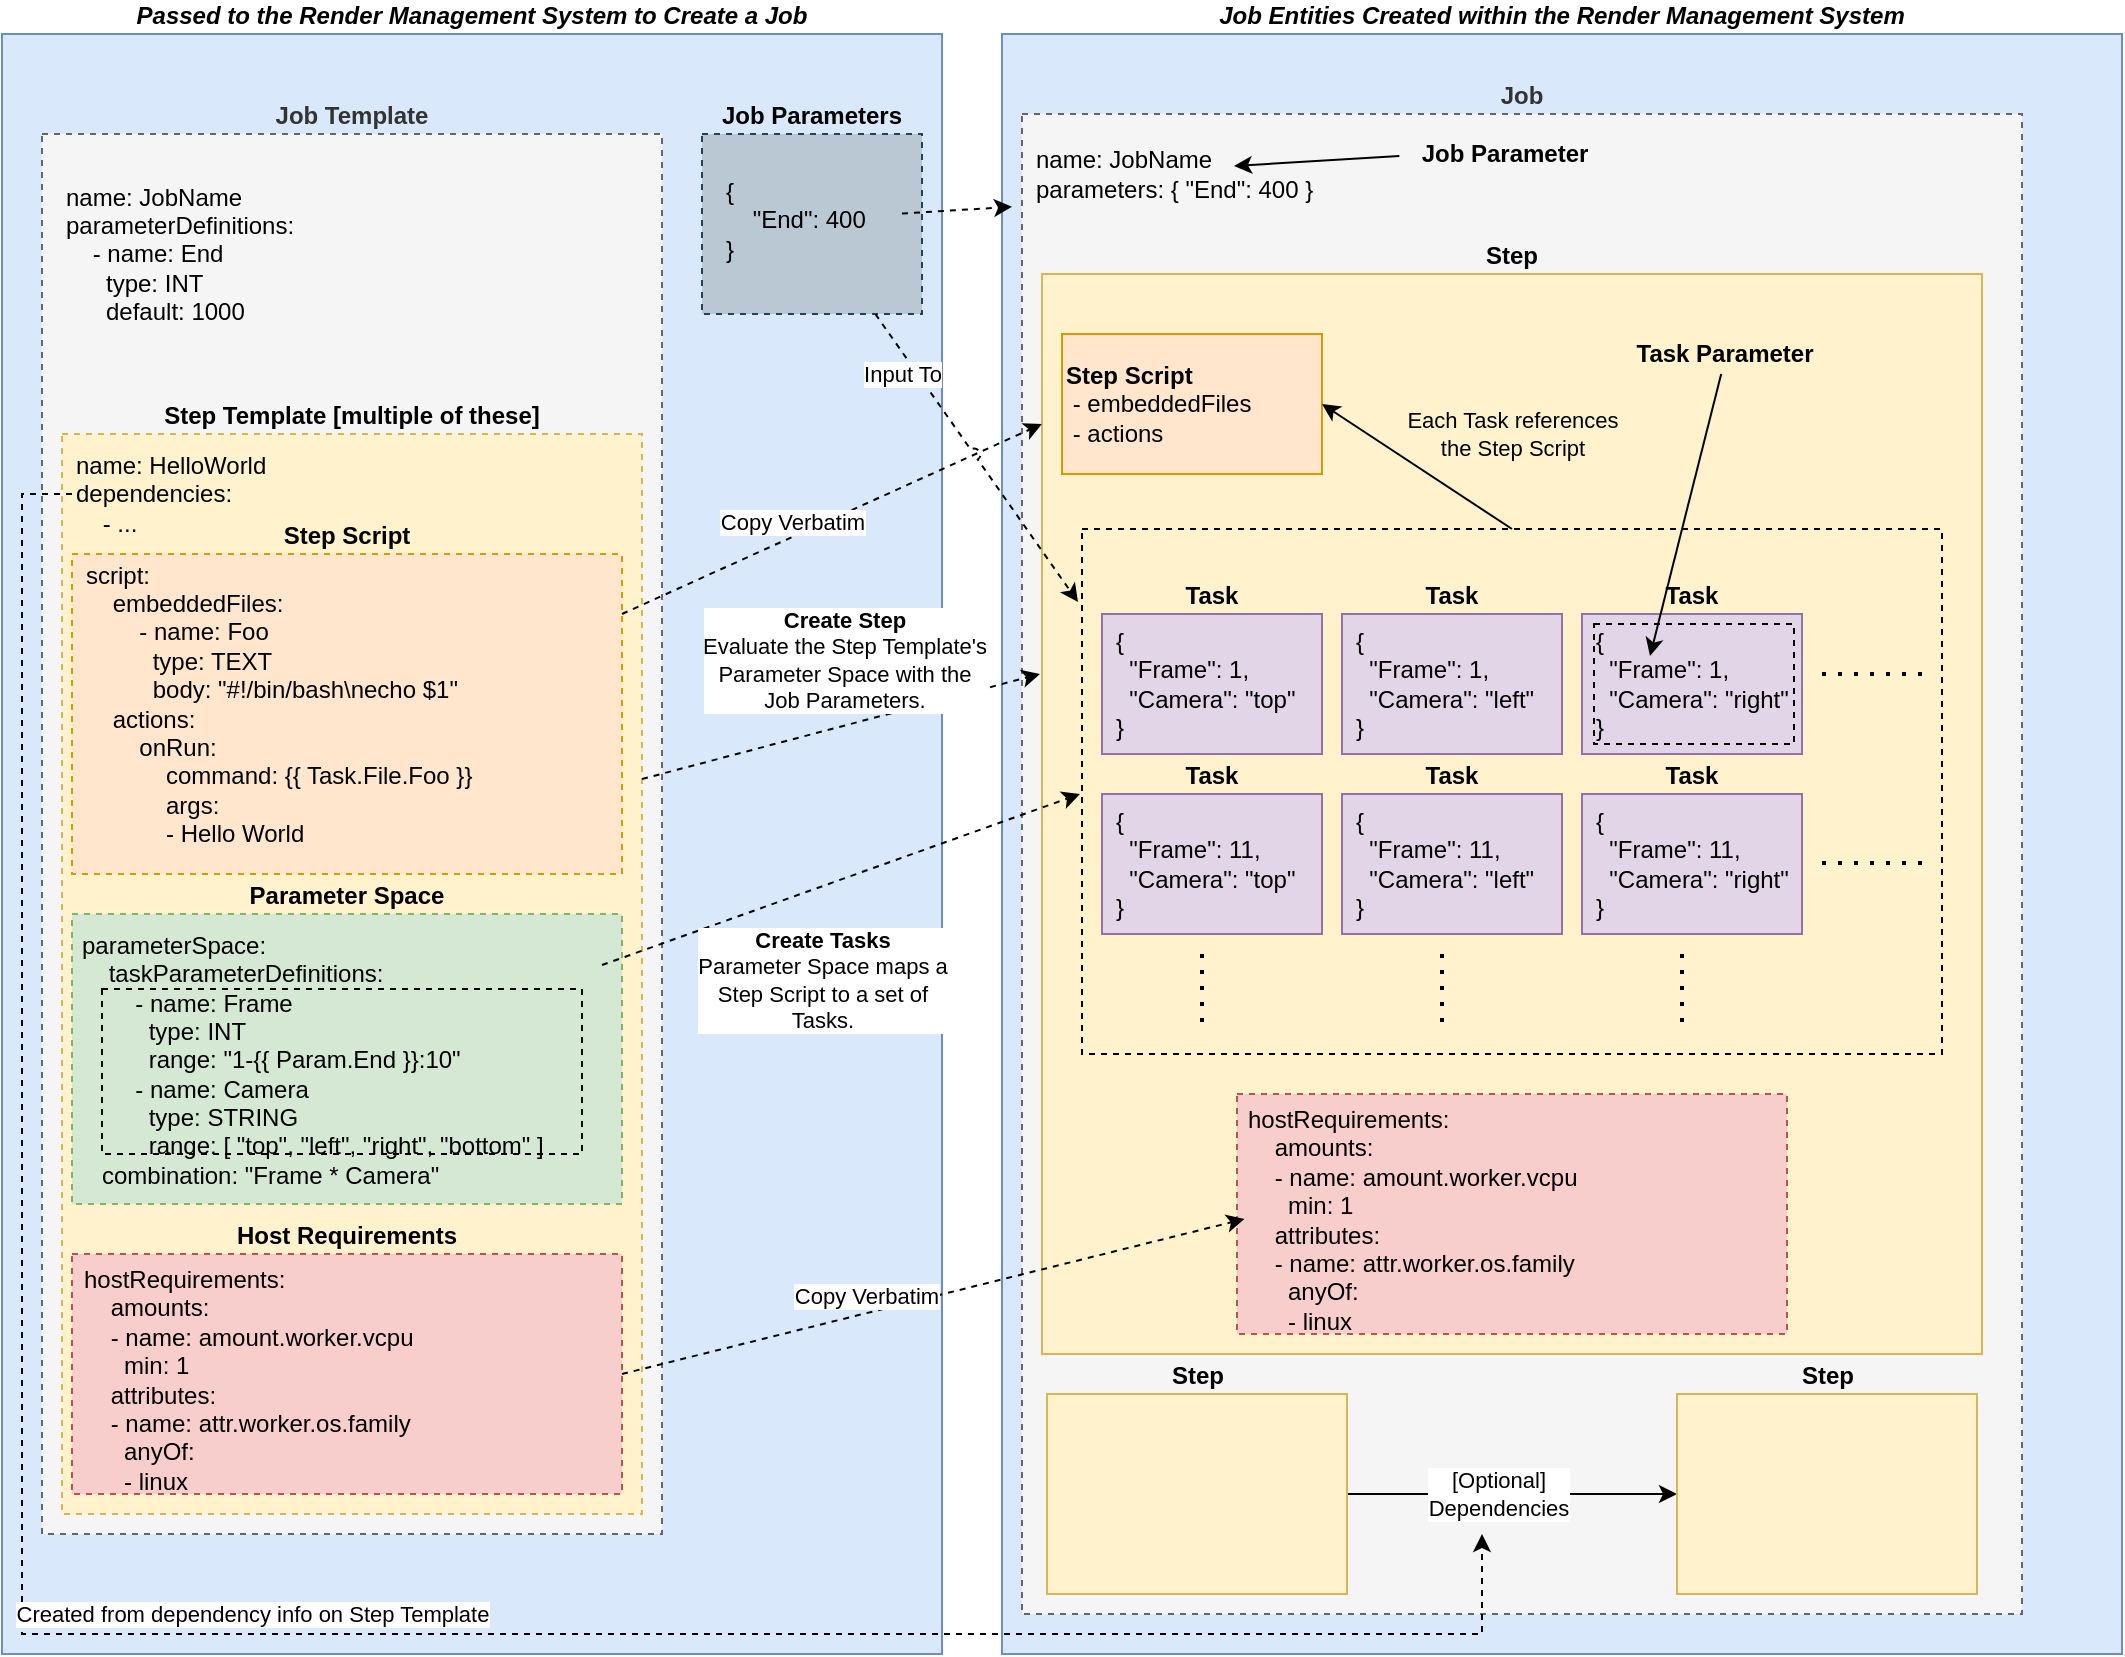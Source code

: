 <mxfile version="22.1.2" type="device">
  <diagram id="WBDGY5x0JgAei5BrbO27" name="Page-1">
    <mxGraphModel dx="1167" dy="1893" grid="1" gridSize="10" guides="1" tooltips="1" connect="1" arrows="1" fold="1" page="1" pageScale="1" pageWidth="850" pageHeight="1100" math="0" shadow="0">
      <root>
        <mxCell id="0" />
        <mxCell id="1" parent="0" />
        <mxCell id="ILg9kZDkX3ERjYSPc_mh-82" value="&lt;b&gt;&lt;i&gt;Job Entities Created within the Render Management System&lt;/i&gt;&lt;/b&gt;" style="rounded=0;whiteSpace=wrap;html=1;fillColor=#dae8fc;strokeColor=#6c8ebf;labelPosition=center;verticalLabelPosition=top;align=center;verticalAlign=bottom;" parent="1" vertex="1">
          <mxGeometry x="500" width="560" height="810" as="geometry" />
        </mxCell>
        <mxCell id="ILg9kZDkX3ERjYSPc_mh-81" value="&lt;b&gt;&lt;i&gt;Passed to the Render Management System to Create a Job&lt;/i&gt;&lt;/b&gt;" style="rounded=0;whiteSpace=wrap;html=1;fillColor=#dae8fc;strokeColor=#6c8ebf;labelPosition=center;verticalLabelPosition=top;align=center;verticalAlign=bottom;" parent="1" vertex="1">
          <mxGeometry width="470" height="810" as="geometry" />
        </mxCell>
        <mxCell id="ILg9kZDkX3ERjYSPc_mh-1" value="&lt;b&gt;Job Template&lt;br&gt;&lt;/b&gt;" style="rounded=0;whiteSpace=wrap;html=1;fillColor=#f5f5f5;dashed=1;labelPosition=center;verticalLabelPosition=top;align=center;verticalAlign=bottom;fontColor=#333333;strokeColor=#666666;" parent="1" vertex="1">
          <mxGeometry x="20" y="50" width="310" height="700" as="geometry" />
        </mxCell>
        <mxCell id="ILg9kZDkX3ERjYSPc_mh-2" value="&lt;b&gt;Step Template [multiple of these]&lt;/b&gt;" style="rounded=0;whiteSpace=wrap;html=1;fillColor=#fff2cc;dashed=1;labelPosition=center;verticalLabelPosition=top;align=center;verticalAlign=bottom;strokeColor=#d6b656;" parent="1" vertex="1">
          <mxGeometry x="30" y="200" width="290" height="540" as="geometry" />
        </mxCell>
        <mxCell id="ILg9kZDkX3ERjYSPc_mh-3" value="name: JobName&lt;br&gt;parameterDefinitions:&lt;br&gt;&amp;nbsp; &amp;nbsp; - name: End&lt;br&gt;&amp;nbsp; &amp;nbsp; &amp;nbsp; type: INT&lt;br&gt;&amp;nbsp; &amp;nbsp; &amp;nbsp; default: 1000&lt;br&gt;" style="text;html=1;strokeColor=none;fillColor=none;align=left;verticalAlign=middle;whiteSpace=wrap;rounded=0;dashed=1;labelPosition=center;verticalLabelPosition=middle;" parent="1" vertex="1">
          <mxGeometry x="30" y="60" width="210" height="100" as="geometry" />
        </mxCell>
        <mxCell id="ILg9kZDkX3ERjYSPc_mh-4" value="&lt;b&gt;Step Script&lt;/b&gt;" style="rounded=0;whiteSpace=wrap;html=1;fillColor=#ffe6cc;dashed=1;labelPosition=center;verticalLabelPosition=top;align=center;verticalAlign=bottom;strokeColor=#d79b00;" parent="1" vertex="1">
          <mxGeometry x="35" y="260" width="275" height="160" as="geometry" />
        </mxCell>
        <mxCell id="ILg9kZDkX3ERjYSPc_mh-5" value="script:&lt;br&gt;&amp;nbsp; &amp;nbsp; embeddedFiles:&lt;br&gt;&amp;nbsp; &amp;nbsp; &amp;nbsp; &amp;nbsp; - name: Foo&lt;br&gt;&amp;nbsp; &amp;nbsp; &amp;nbsp; &amp;nbsp; &amp;nbsp; type: TEXT&lt;br&gt;&amp;nbsp; &amp;nbsp; &amp;nbsp; &amp;nbsp; &amp;nbsp; body: &quot;#!/bin/bash\necho $1&quot;&lt;br&gt;&amp;nbsp; &amp;nbsp; actions:&lt;br&gt;&amp;nbsp; &amp;nbsp; &amp;nbsp; &amp;nbsp; onRun:&lt;br&gt;&amp;nbsp; &amp;nbsp; &amp;nbsp; &amp;nbsp; &amp;nbsp; &amp;nbsp; command: {{ Task.File.Foo }}&lt;br&gt;&amp;nbsp; &amp;nbsp; &amp;nbsp; &amp;nbsp; &amp;nbsp; &amp;nbsp; args:&lt;br&gt;&amp;nbsp; &amp;nbsp; &amp;nbsp; &amp;nbsp; &amp;nbsp; &amp;nbsp; - Hello World" style="text;html=1;strokeColor=none;fillColor=none;align=left;verticalAlign=middle;whiteSpace=wrap;rounded=0;dashed=1;" parent="1" vertex="1">
          <mxGeometry x="40" y="260" width="280" height="150" as="geometry" />
        </mxCell>
        <mxCell id="ILg9kZDkX3ERjYSPc_mh-6" value="name: HelloWorld&lt;br&gt;dependencies: &lt;br&gt;&amp;nbsp; &amp;nbsp; - ..." style="text;html=1;strokeColor=none;fillColor=none;align=left;verticalAlign=middle;whiteSpace=wrap;rounded=0;dashed=1;" parent="1" vertex="1">
          <mxGeometry x="35" y="210" width="260" height="40" as="geometry" />
        </mxCell>
        <mxCell id="ILg9kZDkX3ERjYSPc_mh-7" value="&lt;b&gt;Parameter Space&lt;/b&gt;" style="rounded=0;whiteSpace=wrap;html=1;fillColor=#d5e8d4;dashed=1;labelPosition=center;verticalLabelPosition=top;align=center;verticalAlign=bottom;strokeColor=#82b366;" parent="1" vertex="1">
          <mxGeometry x="35" y="440" width="275" height="145" as="geometry" />
        </mxCell>
        <mxCell id="ILg9kZDkX3ERjYSPc_mh-8" value="parameterSpace:&lt;br&gt;&amp;nbsp; &amp;nbsp; taskParameterDefinitions:&lt;br&gt;&amp;nbsp; &amp;nbsp; &amp;nbsp; &amp;nbsp; - name: Frame&lt;br&gt;&amp;nbsp; &amp;nbsp; &amp;nbsp; &amp;nbsp; &amp;nbsp; type: INT&lt;br&gt;&amp;nbsp; &amp;nbsp; &amp;nbsp; &amp;nbsp; &amp;nbsp; range: &quot;1-{{ Param.End }}:10&quot;&lt;br&gt;&amp;nbsp; &amp;nbsp; &amp;nbsp; &amp;nbsp; - name: Camera&lt;br&gt;&amp;nbsp; &amp;nbsp; &amp;nbsp; &amp;nbsp; &amp;nbsp; type: STRING&lt;br&gt;&amp;nbsp; &amp;nbsp; &amp;nbsp; &amp;nbsp; &amp;nbsp; range: [ &quot;top&quot;, &quot;left&quot;, &quot;right&quot;, &quot;bottom&quot; ]&lt;br&gt;&amp;nbsp; &amp;nbsp;combination: &quot;Frame * Camera&quot;" style="text;html=1;strokeColor=none;fillColor=none;align=left;verticalAlign=middle;whiteSpace=wrap;rounded=0;dashed=1;" parent="1" vertex="1">
          <mxGeometry x="37.5" y="450" width="262.5" height="125" as="geometry" />
        </mxCell>
        <mxCell id="ILg9kZDkX3ERjYSPc_mh-9" value="" style="rounded=0;whiteSpace=wrap;html=1;fillColor=none;dashed=1;labelPosition=center;verticalLabelPosition=top;align=center;verticalAlign=bottom;" parent="1" vertex="1">
          <mxGeometry x="50" y="477.5" width="240" height="82.5" as="geometry" />
        </mxCell>
        <mxCell id="ILg9kZDkX3ERjYSPc_mh-43" value="&lt;b&gt;Job Parameters&lt;/b&gt;" style="rounded=0;whiteSpace=wrap;html=1;dashed=1;labelPosition=center;verticalLabelPosition=top;align=center;verticalAlign=bottom;fillColor=#bac8d3;strokeColor=#23445d;" parent="1" vertex="1">
          <mxGeometry x="350" y="50" width="110" height="90" as="geometry" />
        </mxCell>
        <mxCell id="ILg9kZDkX3ERjYSPc_mh-45" value="{&lt;br&gt;&amp;nbsp; &amp;nbsp; &quot;End&quot;: 400&lt;br&gt;}" style="text;html=1;strokeColor=none;fillColor=none;align=left;verticalAlign=middle;whiteSpace=wrap;rounded=0;dashed=1;" parent="1" vertex="1">
          <mxGeometry x="360" y="60" width="90" height="65" as="geometry" />
        </mxCell>
        <mxCell id="ILg9kZDkX3ERjYSPc_mh-51" value="&lt;b&gt;Job&lt;br&gt;&lt;/b&gt;" style="rounded=0;whiteSpace=wrap;html=1;fillColor=#f5f5f5;dashed=1;labelPosition=center;verticalLabelPosition=top;align=center;verticalAlign=bottom;fontColor=#333333;strokeColor=#666666;" parent="1" vertex="1">
          <mxGeometry x="510" y="40" width="500" height="750" as="geometry" />
        </mxCell>
        <mxCell id="ILg9kZDkX3ERjYSPc_mh-52" value="name: JobName&lt;br&gt;parameters: { &quot;End&quot;: 400 }" style="text;html=1;strokeColor=none;fillColor=none;align=left;verticalAlign=middle;whiteSpace=wrap;rounded=0;dashed=1;labelPosition=center;verticalLabelPosition=middle;" parent="1" vertex="1">
          <mxGeometry x="515" y="40" width="210" height="60" as="geometry" />
        </mxCell>
        <mxCell id="ILg9kZDkX3ERjYSPc_mh-53" value="&lt;b&gt;Step&lt;/b&gt;" style="rounded=0;whiteSpace=wrap;html=1;fillColor=#fff2cc;strokeColor=#d6b656;labelPosition=center;verticalLabelPosition=top;align=center;verticalAlign=bottom;" parent="1" vertex="1">
          <mxGeometry x="520" y="120" width="470" height="540" as="geometry" />
        </mxCell>
        <mxCell id="ILg9kZDkX3ERjYSPc_mh-54" value="&lt;b&gt;Step Script&lt;/b&gt;&lt;br&gt;&amp;nbsp;- embeddedFiles&lt;br&gt;&amp;nbsp;- actions" style="rounded=0;whiteSpace=wrap;html=1;fillColor=#ffe6cc;strokeColor=#d79b00;labelPosition=center;verticalLabelPosition=middle;align=left;verticalAlign=middle;" parent="1" vertex="1">
          <mxGeometry x="530" y="150" width="130" height="70" as="geometry" />
        </mxCell>
        <mxCell id="ILg9kZDkX3ERjYSPc_mh-55" value="" style="rounded=0;whiteSpace=wrap;html=1;fillColor=none;dashed=1;labelPosition=center;verticalLabelPosition=top;align=center;verticalAlign=bottom;" parent="1" vertex="1">
          <mxGeometry x="540" y="247.5" width="430" height="262.5" as="geometry" />
        </mxCell>
        <mxCell id="ILg9kZDkX3ERjYSPc_mh-56" value="&lt;b&gt;Task&lt;/b&gt;" style="rounded=0;whiteSpace=wrap;html=1;fillColor=#e1d5e7;strokeColor=#9673a6;labelPosition=center;verticalLabelPosition=top;align=center;verticalAlign=bottom;" parent="1" vertex="1">
          <mxGeometry x="550" y="290" width="110" height="70" as="geometry" />
        </mxCell>
        <mxCell id="ILg9kZDkX3ERjYSPc_mh-57" value="{ &lt;br&gt;&amp;nbsp; &quot;Frame&quot;: 1,&lt;br&gt;&amp;nbsp; &quot;Camera&quot;: &quot;top&quot;&lt;br&gt;}" style="text;html=1;strokeColor=none;fillColor=none;align=left;verticalAlign=middle;whiteSpace=wrap;rounded=0;" parent="1" vertex="1">
          <mxGeometry x="555" y="295" width="100" height="60" as="geometry" />
        </mxCell>
        <mxCell id="ILg9kZDkX3ERjYSPc_mh-58" value="&lt;b&gt;Task&lt;/b&gt;" style="rounded=0;whiteSpace=wrap;html=1;fillColor=#e1d5e7;strokeColor=#9673a6;labelPosition=center;verticalLabelPosition=top;align=center;verticalAlign=bottom;" parent="1" vertex="1">
          <mxGeometry x="670" y="290" width="110" height="70" as="geometry" />
        </mxCell>
        <mxCell id="ILg9kZDkX3ERjYSPc_mh-59" value="{ &lt;br&gt;&amp;nbsp; &quot;Frame&quot;: 1,&lt;br&gt;&amp;nbsp; &quot;Camera&quot;: &quot;left&quot;&lt;br&gt;}" style="text;html=1;strokeColor=none;fillColor=none;align=left;verticalAlign=middle;whiteSpace=wrap;rounded=0;" parent="1" vertex="1">
          <mxGeometry x="675" y="295" width="100" height="60" as="geometry" />
        </mxCell>
        <mxCell id="ILg9kZDkX3ERjYSPc_mh-60" value="&lt;b&gt;Task&lt;/b&gt;" style="rounded=0;whiteSpace=wrap;html=1;fillColor=#e1d5e7;strokeColor=#9673a6;labelPosition=center;verticalLabelPosition=top;align=center;verticalAlign=bottom;" parent="1" vertex="1">
          <mxGeometry x="790" y="290" width="110" height="70" as="geometry" />
        </mxCell>
        <mxCell id="ILg9kZDkX3ERjYSPc_mh-61" value="{ &lt;br&gt;&amp;nbsp; &quot;Frame&quot;: 1,&lt;br&gt;&amp;nbsp; &quot;Camera&quot;: &quot;right&quot;&lt;br&gt;}" style="text;html=1;strokeColor=none;fillColor=none;align=left;verticalAlign=middle;whiteSpace=wrap;rounded=0;" parent="1" vertex="1">
          <mxGeometry x="795" y="295" width="100" height="60" as="geometry" />
        </mxCell>
        <mxCell id="ILg9kZDkX3ERjYSPc_mh-62" value="&lt;b&gt;Task&lt;/b&gt;" style="rounded=0;whiteSpace=wrap;html=1;fillColor=#e1d5e7;strokeColor=#9673a6;labelPosition=center;verticalLabelPosition=top;align=center;verticalAlign=bottom;" parent="1" vertex="1">
          <mxGeometry x="550" y="380" width="110" height="70" as="geometry" />
        </mxCell>
        <mxCell id="ILg9kZDkX3ERjYSPc_mh-63" value="{ &lt;br&gt;&amp;nbsp; &quot;Frame&quot;: 11,&lt;br&gt;&amp;nbsp; &quot;Camera&quot;: &quot;top&quot;&lt;br&gt;}" style="text;html=1;strokeColor=none;fillColor=none;align=left;verticalAlign=middle;whiteSpace=wrap;rounded=0;" parent="1" vertex="1">
          <mxGeometry x="555" y="385" width="100" height="60" as="geometry" />
        </mxCell>
        <mxCell id="ILg9kZDkX3ERjYSPc_mh-64" value="&lt;b&gt;Task&lt;/b&gt;" style="rounded=0;whiteSpace=wrap;html=1;fillColor=#e1d5e7;strokeColor=#9673a6;labelPosition=center;verticalLabelPosition=top;align=center;verticalAlign=bottom;" parent="1" vertex="1">
          <mxGeometry x="670" y="380" width="110" height="70" as="geometry" />
        </mxCell>
        <mxCell id="ILg9kZDkX3ERjYSPc_mh-65" value="{ &lt;br&gt;&amp;nbsp; &quot;Frame&quot;: 11,&lt;br&gt;&amp;nbsp; &quot;Camera&quot;: &quot;left&quot;&lt;br&gt;}" style="text;html=1;strokeColor=none;fillColor=none;align=left;verticalAlign=middle;whiteSpace=wrap;rounded=0;" parent="1" vertex="1">
          <mxGeometry x="675" y="385" width="100" height="60" as="geometry" />
        </mxCell>
        <mxCell id="ILg9kZDkX3ERjYSPc_mh-66" value="&lt;b&gt;Task&lt;/b&gt;" style="rounded=0;whiteSpace=wrap;html=1;fillColor=#e1d5e7;strokeColor=#9673a6;labelPosition=center;verticalLabelPosition=top;align=center;verticalAlign=bottom;" parent="1" vertex="1">
          <mxGeometry x="790" y="380" width="110" height="70" as="geometry" />
        </mxCell>
        <mxCell id="ILg9kZDkX3ERjYSPc_mh-67" value="{ &lt;br&gt;&amp;nbsp; &quot;Frame&quot;: 11,&lt;br&gt;&amp;nbsp; &quot;Camera&quot;: &quot;right&quot;&lt;br&gt;}" style="text;html=1;strokeColor=none;fillColor=none;align=left;verticalAlign=middle;whiteSpace=wrap;rounded=0;" parent="1" vertex="1">
          <mxGeometry x="795" y="385" width="100" height="60" as="geometry" />
        </mxCell>
        <mxCell id="ILg9kZDkX3ERjYSPc_mh-68" value="" style="endArrow=none;dashed=1;html=1;dashPattern=1 3;strokeWidth=2;rounded=0;" parent="1" edge="1">
          <mxGeometry width="50" height="50" relative="1" as="geometry">
            <mxPoint x="910" y="320" as="sourcePoint" />
            <mxPoint x="960" y="320" as="targetPoint" />
          </mxGeometry>
        </mxCell>
        <mxCell id="ILg9kZDkX3ERjYSPc_mh-69" value="" style="endArrow=none;dashed=1;html=1;dashPattern=1 3;strokeWidth=2;rounded=0;" parent="1" edge="1">
          <mxGeometry width="50" height="50" relative="1" as="geometry">
            <mxPoint x="910" y="414.5" as="sourcePoint" />
            <mxPoint x="960" y="414.5" as="targetPoint" />
          </mxGeometry>
        </mxCell>
        <mxCell id="ILg9kZDkX3ERjYSPc_mh-70" value="" style="endArrow=none;dashed=1;html=1;dashPattern=1 3;strokeWidth=2;rounded=0;" parent="1" edge="1">
          <mxGeometry width="50" height="50" relative="1" as="geometry">
            <mxPoint x="600" y="460" as="sourcePoint" />
            <mxPoint x="600" y="500" as="targetPoint" />
          </mxGeometry>
        </mxCell>
        <mxCell id="ILg9kZDkX3ERjYSPc_mh-71" value="" style="endArrow=none;dashed=1;html=1;dashPattern=1 3;strokeWidth=2;rounded=0;" parent="1" edge="1">
          <mxGeometry width="50" height="50" relative="1" as="geometry">
            <mxPoint x="720" y="460" as="sourcePoint" />
            <mxPoint x="720" y="500" as="targetPoint" />
          </mxGeometry>
        </mxCell>
        <mxCell id="ILg9kZDkX3ERjYSPc_mh-72" value="" style="endArrow=none;dashed=1;html=1;dashPattern=1 3;strokeWidth=2;rounded=0;" parent="1" edge="1">
          <mxGeometry width="50" height="50" relative="1" as="geometry">
            <mxPoint x="840" y="460" as="sourcePoint" />
            <mxPoint x="840" y="500" as="targetPoint" />
          </mxGeometry>
        </mxCell>
        <mxCell id="ILg9kZDkX3ERjYSPc_mh-73" value="" style="endArrow=classic;html=1;rounded=0;entryX=1;entryY=0.5;entryDx=0;entryDy=0;exitX=0.5;exitY=0;exitDx=0;exitDy=0;" parent="1" source="ILg9kZDkX3ERjYSPc_mh-55" target="ILg9kZDkX3ERjYSPc_mh-54" edge="1">
          <mxGeometry width="50" height="50" relative="1" as="geometry">
            <mxPoint x="560" y="340" as="sourcePoint" />
            <mxPoint x="610" y="290" as="targetPoint" />
          </mxGeometry>
        </mxCell>
        <mxCell id="ILg9kZDkX3ERjYSPc_mh-74" value="Each Task&amp;nbsp;references&lt;br&gt;the Step Script" style="edgeLabel;html=1;align=center;verticalAlign=middle;resizable=0;points=[];labelBackgroundColor=none;" parent="ILg9kZDkX3ERjYSPc_mh-73" vertex="1" connectable="0">
          <mxGeometry x="0.169" y="-2" relative="1" as="geometry">
            <mxPoint x="54" y="-10" as="offset" />
          </mxGeometry>
        </mxCell>
        <mxCell id="ILg9kZDkX3ERjYSPc_mh-75" style="edgeStyle=none;rounded=0;orthogonalLoop=1;jettySize=auto;html=1;entryX=0;entryY=0.5;entryDx=0;entryDy=0;" parent="1" source="ILg9kZDkX3ERjYSPc_mh-77" target="ILg9kZDkX3ERjYSPc_mh-78" edge="1">
          <mxGeometry relative="1" as="geometry" />
        </mxCell>
        <mxCell id="ILg9kZDkX3ERjYSPc_mh-76" value="[Optional]&lt;br&gt;Dependencies" style="edgeLabel;html=1;align=center;verticalAlign=middle;resizable=0;points=[];" parent="ILg9kZDkX3ERjYSPc_mh-75" vertex="1" connectable="0">
          <mxGeometry x="-0.539" y="-1" relative="1" as="geometry">
            <mxPoint x="37" y="-1" as="offset" />
          </mxGeometry>
        </mxCell>
        <mxCell id="ILg9kZDkX3ERjYSPc_mh-77" value="&lt;b&gt;Step&lt;/b&gt;" style="rounded=0;whiteSpace=wrap;html=1;fillColor=#fff2cc;strokeColor=#d6b656;labelPosition=center;verticalLabelPosition=top;align=center;verticalAlign=bottom;" parent="1" vertex="1">
          <mxGeometry x="522.5" y="680" width="150" height="100" as="geometry" />
        </mxCell>
        <mxCell id="ILg9kZDkX3ERjYSPc_mh-78" value="&lt;b&gt;Step&lt;/b&gt;" style="rounded=0;whiteSpace=wrap;html=1;fillColor=#fff2cc;strokeColor=#d6b656;labelPosition=center;verticalLabelPosition=top;align=center;verticalAlign=bottom;" parent="1" vertex="1">
          <mxGeometry x="837.5" y="680" width="150" height="100" as="geometry" />
        </mxCell>
        <mxCell id="ILg9kZDkX3ERjYSPc_mh-79" style="edgeStyle=orthogonalEdgeStyle;rounded=0;jumpStyle=arc;orthogonalLoop=1;jettySize=auto;html=1;exitX=0.5;exitY=1;exitDx=0;exitDy=0;dashed=1;" parent="1" source="ILg9kZDkX3ERjYSPc_mh-53" target="ILg9kZDkX3ERjYSPc_mh-53" edge="1">
          <mxGeometry relative="1" as="geometry" />
        </mxCell>
        <mxCell id="ILg9kZDkX3ERjYSPc_mh-14" style="rounded=0;orthogonalLoop=1;jettySize=auto;html=1;entryX=0;entryY=0.5;entryDx=0;entryDy=0;dashed=1;jumpStyle=arc;" parent="1" edge="1">
          <mxGeometry relative="1" as="geometry">
            <mxPoint x="520" y="195" as="targetPoint" />
            <mxPoint x="310" y="290" as="sourcePoint" />
          </mxGeometry>
        </mxCell>
        <mxCell id="ILg9kZDkX3ERjYSPc_mh-15" value="Copy Verbatim" style="edgeLabel;html=1;align=center;verticalAlign=middle;resizable=0;points=[];" parent="ILg9kZDkX3ERjYSPc_mh-14" vertex="1" connectable="0">
          <mxGeometry x="-0.266" y="-3" relative="1" as="geometry">
            <mxPoint x="7" y="-14" as="offset" />
          </mxGeometry>
        </mxCell>
        <mxCell id="ILg9kZDkX3ERjYSPc_mh-34" style="edgeStyle=none;rounded=0;orthogonalLoop=1;jettySize=auto;html=1;dashed=1;" parent="1" source="ILg9kZDkX3ERjYSPc_mh-8" edge="1">
          <mxGeometry relative="1" as="geometry">
            <mxPoint x="539" y="380" as="targetPoint" />
          </mxGeometry>
        </mxCell>
        <mxCell id="ILg9kZDkX3ERjYSPc_mh-35" value="&lt;b&gt;Create Tasks&lt;/b&gt;&lt;br&gt;Parameter Space maps a&lt;br&gt;Step Script to a set of&lt;br&gt;Tasks." style="edgeLabel;html=1;align=center;verticalAlign=middle;resizable=0;points=[];labelBackgroundColor=default;" parent="ILg9kZDkX3ERjYSPc_mh-34" vertex="1" connectable="0">
          <mxGeometry x="-0.429" y="-5" relative="1" as="geometry">
            <mxPoint x="40" y="27" as="offset" />
          </mxGeometry>
        </mxCell>
        <mxCell id="ILg9kZDkX3ERjYSPc_mh-46" style="edgeStyle=orthogonalEdgeStyle;rounded=0;jumpStyle=arc;orthogonalLoop=1;jettySize=auto;html=1;dashed=1;" parent="1" source="ILg9kZDkX3ERjYSPc_mh-6" edge="1">
          <mxGeometry relative="1" as="geometry">
            <mxPoint x="740" y="750" as="targetPoint" />
            <Array as="points">
              <mxPoint x="10" y="230" />
              <mxPoint x="10" y="800" />
              <mxPoint x="740" y="800" />
            </Array>
          </mxGeometry>
        </mxCell>
        <mxCell id="ILg9kZDkX3ERjYSPc_mh-47" value="Created from dependency info on Step Template" style="edgeLabel;html=1;align=center;verticalAlign=middle;resizable=0;points=[];" parent="ILg9kZDkX3ERjYSPc_mh-46" vertex="1" connectable="0">
          <mxGeometry x="0.056" y="2" relative="1" as="geometry">
            <mxPoint x="-16" y="-8" as="offset" />
          </mxGeometry>
        </mxCell>
        <mxCell id="ILg9kZDkX3ERjYSPc_mh-49" style="edgeStyle=none;rounded=0;orthogonalLoop=1;jettySize=auto;html=1;dashed=1;exitX=1;exitY=0.75;exitDx=0;exitDy=0;" parent="1" source="ILg9kZDkX3ERjYSPc_mh-5" edge="1">
          <mxGeometry relative="1" as="geometry">
            <mxPoint x="295" y="408.857" as="sourcePoint" />
            <mxPoint x="519" y="320" as="targetPoint" />
          </mxGeometry>
        </mxCell>
        <mxCell id="ILg9kZDkX3ERjYSPc_mh-50" value="&lt;b&gt;Create Step&lt;/b&gt;&lt;br&gt;Evaluate the Step Template&#39;s&lt;br&gt;Parameter Space with the&lt;br&gt;Job Parameters." style="edgeLabel;html=1;align=center;verticalAlign=middle;resizable=0;points=[];labelBackgroundColor=default;" parent="ILg9kZDkX3ERjYSPc_mh-49" vertex="1" connectable="0">
          <mxGeometry x="-0.178" y="1" relative="1" as="geometry">
            <mxPoint x="19" y="-37" as="offset" />
          </mxGeometry>
        </mxCell>
        <mxCell id="ILg9kZDkX3ERjYSPc_mh-42" value="Input To" style="edgeStyle=none;rounded=0;orthogonalLoop=1;jettySize=auto;html=1;dashed=1;jumpStyle=arc;" parent="1" source="ILg9kZDkX3ERjYSPc_mh-43" edge="1">
          <mxGeometry x="-0.634" y="-6" relative="1" as="geometry">
            <mxPoint x="538" y="284" as="targetPoint" />
            <mxPoint as="offset" />
          </mxGeometry>
        </mxCell>
        <mxCell id="ILg9kZDkX3ERjYSPc_mh-44" style="edgeStyle=none;rounded=0;jumpStyle=arc;orthogonalLoop=1;jettySize=auto;html=1;dashed=1;" parent="1" source="ILg9kZDkX3ERjYSPc_mh-45" edge="1">
          <mxGeometry relative="1" as="geometry">
            <mxPoint x="505" y="86.402" as="targetPoint" />
          </mxGeometry>
        </mxCell>
        <mxCell id="vYmHWNoR-nmZn-W2XQTe-7" value="" style="rounded=0;whiteSpace=wrap;html=1;fillColor=none;strokeColor=#000000;labelPosition=center;verticalLabelPosition=top;align=center;verticalAlign=bottom;dashed=1;" parent="1" vertex="1">
          <mxGeometry x="796" y="295" width="100" height="60" as="geometry" />
        </mxCell>
        <mxCell id="vYmHWNoR-nmZn-W2XQTe-10" value="Task Parameter" style="text;html=1;align=center;verticalAlign=middle;resizable=0;points=[];autosize=1;strokeColor=none;fillColor=none;fontStyle=1" parent="1" vertex="1">
          <mxGeometry x="811" y="150" width="100" height="20" as="geometry" />
        </mxCell>
        <mxCell id="vYmHWNoR-nmZn-W2XQTe-11" value="" style="endArrow=classic;html=1;rounded=0;exitX=0.486;exitY=1;exitDx=0;exitDy=0;exitPerimeter=0;" parent="1" source="vYmHWNoR-nmZn-W2XQTe-10" edge="1">
          <mxGeometry width="50" height="50" relative="1" as="geometry">
            <mxPoint x="932.426" y="240" as="sourcePoint" />
            <mxPoint x="824" y="311" as="targetPoint" />
          </mxGeometry>
        </mxCell>
        <mxCell id="vYmHWNoR-nmZn-W2XQTe-12" value="&lt;b&gt;Job Parameter&lt;/b&gt;" style="text;html=1;align=center;verticalAlign=middle;resizable=0;points=[];autosize=1;strokeColor=none;fillColor=none;" parent="1" vertex="1">
          <mxGeometry x="701" y="50" width="100" height="20" as="geometry" />
        </mxCell>
        <mxCell id="vYmHWNoR-nmZn-W2XQTe-13" value="" style="endArrow=classic;html=1;rounded=0;exitX=-0.023;exitY=0.55;exitDx=0;exitDy=0;exitPerimeter=0;" parent="1" source="vYmHWNoR-nmZn-W2XQTe-12" edge="1">
          <mxGeometry width="50" height="50" relative="1" as="geometry">
            <mxPoint x="869.6" y="180" as="sourcePoint" />
            <mxPoint x="616" y="66" as="targetPoint" />
          </mxGeometry>
        </mxCell>
        <mxCell id="1zghXMncQdksm0-r8nrh-1" value="&lt;b&gt;Host Requirements&lt;/b&gt;" style="rounded=0;whiteSpace=wrap;html=1;fillColor=#f8cecc;dashed=1;labelPosition=center;verticalLabelPosition=top;align=center;verticalAlign=bottom;strokeColor=#b85450;" parent="1" vertex="1">
          <mxGeometry x="35" y="610" width="275" height="120" as="geometry" />
        </mxCell>
        <mxCell id="1zghXMncQdksm0-r8nrh-2" value="hostRequirements:&lt;br&gt;&amp;nbsp; &amp;nbsp; amounts:&lt;br&gt;&amp;nbsp; &amp;nbsp; - name: amount.worker.vcpu&lt;br&gt;&amp;nbsp; &amp;nbsp; &amp;nbsp; min: 1&lt;br&gt;&amp;nbsp; &amp;nbsp; attributes:&lt;br&gt;&amp;nbsp; &amp;nbsp; - name: attr.worker.os.family&lt;br&gt;&amp;nbsp; &amp;nbsp; &amp;nbsp; anyOf:&lt;br&gt;&amp;nbsp; &amp;nbsp; &amp;nbsp; - linux" style="text;html=1;strokeColor=none;fillColor=none;align=left;verticalAlign=middle;whiteSpace=wrap;rounded=0;dashed=1;" parent="1" vertex="1">
          <mxGeometry x="38.75" y="610" width="262.5" height="125" as="geometry" />
        </mxCell>
        <mxCell id="1zghXMncQdksm0-r8nrh-3" value="" style="rounded=0;whiteSpace=wrap;html=1;fillColor=#f8cecc;dashed=1;labelPosition=center;verticalLabelPosition=top;align=center;verticalAlign=bottom;strokeColor=#b85450;" parent="1" vertex="1">
          <mxGeometry x="617.5" y="530" width="275" height="120" as="geometry" />
        </mxCell>
        <mxCell id="1zghXMncQdksm0-r8nrh-4" value="hostRequirements:&lt;br&gt;&amp;nbsp; &amp;nbsp; amounts:&lt;br&gt;&amp;nbsp; &amp;nbsp; - name: amount.worker.vcpu&lt;br&gt;&amp;nbsp; &amp;nbsp; &amp;nbsp; min: 1&lt;br&gt;&amp;nbsp; &amp;nbsp; attributes:&lt;br&gt;&amp;nbsp; &amp;nbsp; - name: attr.worker.os.family&lt;br&gt;&amp;nbsp; &amp;nbsp; &amp;nbsp; anyOf:&lt;br&gt;&amp;nbsp; &amp;nbsp; &amp;nbsp; - linux" style="text;html=1;strokeColor=none;fillColor=none;align=left;verticalAlign=middle;whiteSpace=wrap;rounded=0;dashed=1;" parent="1" vertex="1">
          <mxGeometry x="621.25" y="530" width="262.5" height="125" as="geometry" />
        </mxCell>
        <mxCell id="1zghXMncQdksm0-r8nrh-5" style="rounded=0;orthogonalLoop=1;jettySize=auto;html=1;entryX=0;entryY=0.5;entryDx=0;entryDy=0;dashed=1;jumpStyle=arc;exitX=1;exitY=0.5;exitDx=0;exitDy=0;" parent="1" source="1zghXMncQdksm0-r8nrh-1" target="1zghXMncQdksm0-r8nrh-4" edge="1">
          <mxGeometry relative="1" as="geometry">
            <mxPoint x="510" y="585" as="targetPoint" />
            <mxPoint x="300" y="680" as="sourcePoint" />
          </mxGeometry>
        </mxCell>
        <mxCell id="1zghXMncQdksm0-r8nrh-6" value="Copy Verbatim" style="edgeLabel;html=1;align=center;verticalAlign=middle;resizable=0;points=[];" parent="1zghXMncQdksm0-r8nrh-5" vertex="1" connectable="0">
          <mxGeometry x="-0.266" y="-3" relative="1" as="geometry">
            <mxPoint x="7" y="-14" as="offset" />
          </mxGeometry>
        </mxCell>
      </root>
    </mxGraphModel>
  </diagram>
</mxfile>
